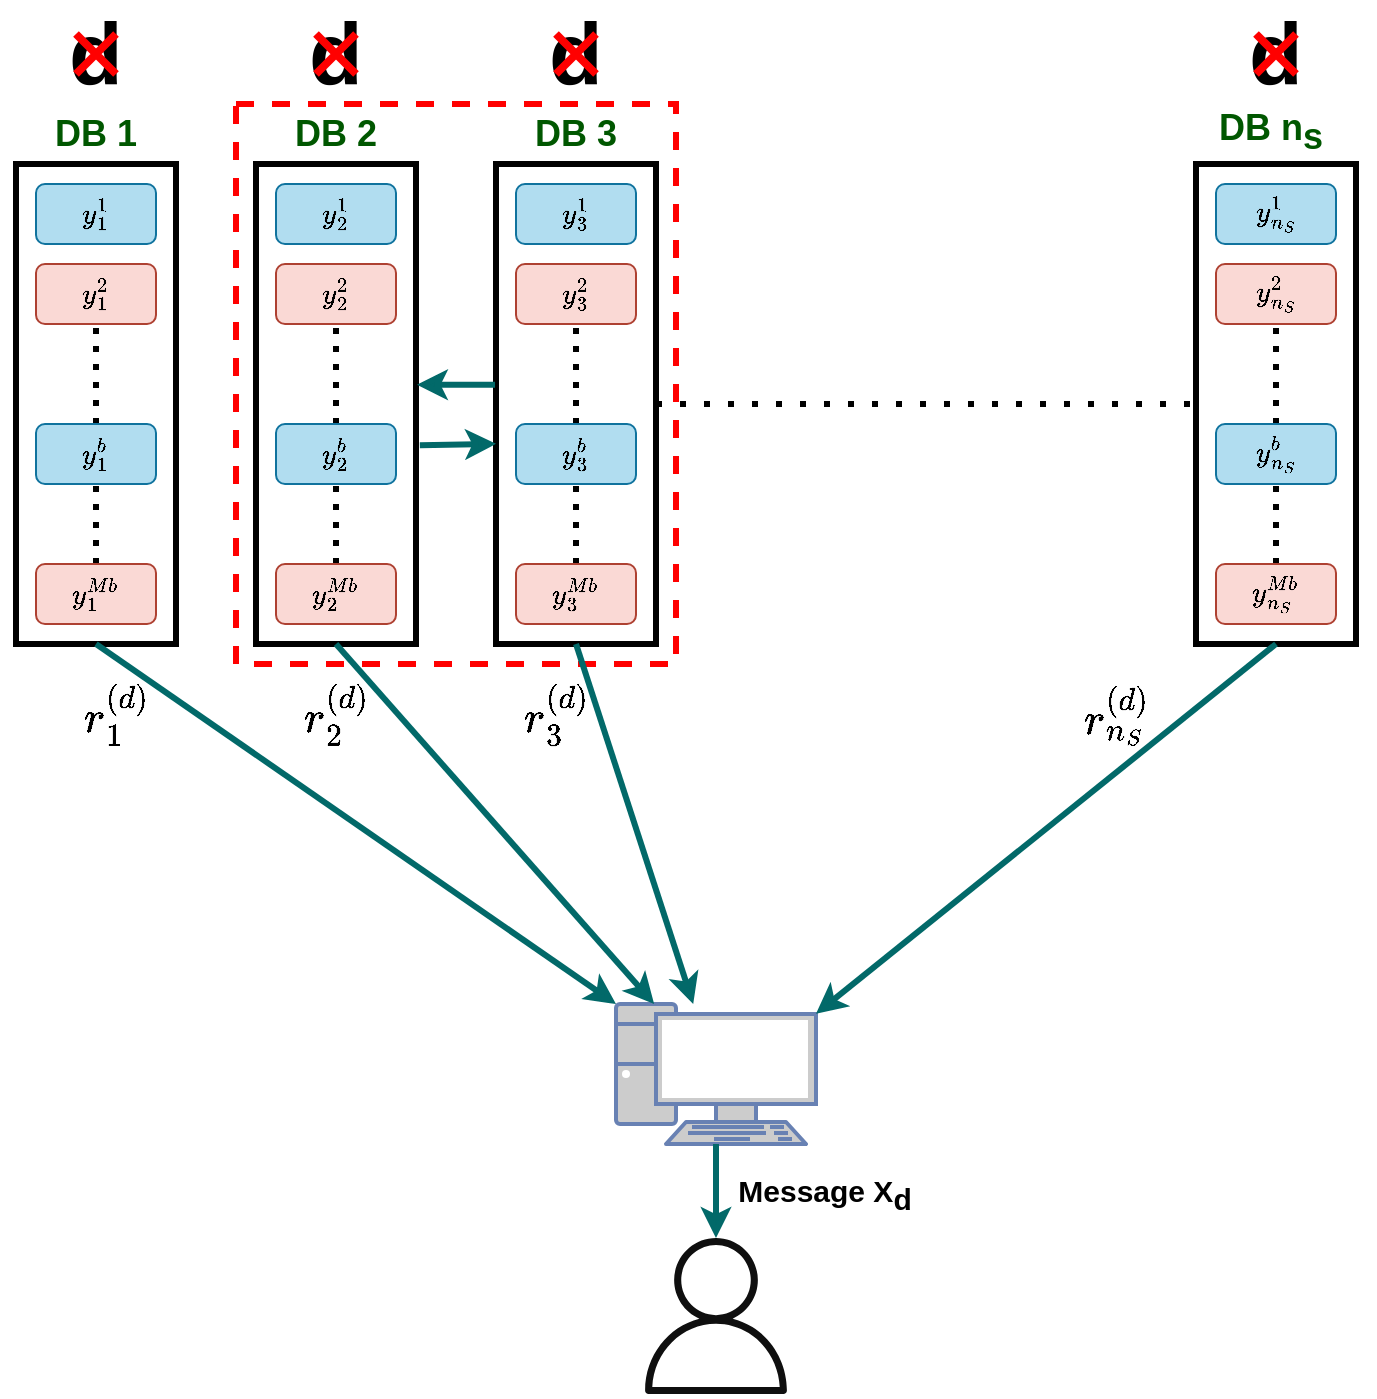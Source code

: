 <mxfile version="21.5.0" type="github">
  <diagram name="Page-1" id="GnPQn5ZTnlVgDJK1w0f3">
    <mxGraphModel dx="1434" dy="779" grid="1" gridSize="10" guides="1" tooltips="1" connect="1" arrows="1" fold="1" page="1" pageScale="1" pageWidth="827" pageHeight="1169" background="#ffffff" math="1" shadow="0">
      <root>
        <mxCell id="0" />
        <mxCell id="1" parent="0" />
        <mxCell id="-i0w6PKSg4TW8o5FQWR9-1" value="" style="rounded=0;whiteSpace=wrap;html=1;strokeColor=#000000;fillColor=none;strokeWidth=3;" parent="1" vertex="1">
          <mxGeometry x="40" y="120" width="80" height="240" as="geometry" />
        </mxCell>
        <mxCell id="-i0w6PKSg4TW8o5FQWR9-2" value="&lt;font&gt;$$y_1^1$$&lt;/font&gt;" style="rounded=1;whiteSpace=wrap;html=1;strokeColor=#10739e;fillColor=#b1ddf0;strokeWidth=1;fontColor=#000000;" parent="1" vertex="1">
          <mxGeometry x="50" y="130" width="60" height="30" as="geometry" />
        </mxCell>
        <mxCell id="-i0w6PKSg4TW8o5FQWR9-6" value="$$y_{1}^{2}$$" style="rounded=1;whiteSpace=wrap;html=1;strokeColor=#ae4132;fillColor=#fad9d5;strokeWidth=1;fontColor=#000000;" parent="1" vertex="1">
          <mxGeometry x="50" y="170" width="60" height="30" as="geometry" />
        </mxCell>
        <mxCell id="-i0w6PKSg4TW8o5FQWR9-7" value="" style="endArrow=none;dashed=1;html=1;rounded=0;strokeColor=#000000;entryX=0.5;entryY=1;entryDx=0;entryDy=0;exitX=0.5;exitY=0;exitDx=0;exitDy=0;dashPattern=1 2;strokeWidth=3;targetPerimeterSpacing=0;endSize=6;" parent="1" source="-i0w6PKSg4TW8o5FQWR9-8" target="-i0w6PKSg4TW8o5FQWR9-6" edge="1">
          <mxGeometry width="50" height="50" relative="1" as="geometry">
            <mxPoint x="50" y="330" as="sourcePoint" />
            <mxPoint x="100" y="220" as="targetPoint" />
          </mxGeometry>
        </mxCell>
        <mxCell id="-i0w6PKSg4TW8o5FQWR9-8" value="$$y_{1}^{b}$$" style="rounded=1;whiteSpace=wrap;html=1;strokeColor=#10739e;fillColor=#b1ddf0;strokeWidth=1;fontColor=#000000;" parent="1" vertex="1">
          <mxGeometry x="50" y="250" width="60" height="30" as="geometry" />
        </mxCell>
        <mxCell id="-i0w6PKSg4TW8o5FQWR9-9" value="" style="endArrow=none;dashed=1;html=1;rounded=0;strokeColor=#000000;exitX=0.5;exitY=0;exitDx=0;exitDy=0;dashPattern=1 2;strokeWidth=3;targetPerimeterSpacing=0;endSize=6;entryX=0.5;entryY=1;entryDx=0;entryDy=0;" parent="1" source="-i0w6PKSg4TW8o5FQWR9-10" target="-i0w6PKSg4TW8o5FQWR9-8" edge="1">
          <mxGeometry width="50" height="50" relative="1" as="geometry">
            <mxPoint x="50" y="400" as="sourcePoint" />
            <mxPoint x="70" y="290" as="targetPoint" />
          </mxGeometry>
        </mxCell>
        <mxCell id="-i0w6PKSg4TW8o5FQWR9-10" value="$$y_{1}^{Mb}$$" style="rounded=1;whiteSpace=wrap;html=1;strokeColor=#ae4132;fillColor=#fad9d5;strokeWidth=1;fontColor=#000000;" parent="1" vertex="1">
          <mxGeometry x="50" y="320" width="60" height="30" as="geometry" />
        </mxCell>
        <mxCell id="-i0w6PKSg4TW8o5FQWR9-11" value="" style="rounded=0;whiteSpace=wrap;html=1;strokeColor=#000000;fillColor=none;strokeWidth=3;" parent="1" vertex="1">
          <mxGeometry x="160" y="120" width="80" height="240" as="geometry" />
        </mxCell>
        <mxCell id="-i0w6PKSg4TW8o5FQWR9-12" value="$$y_{2}^{1}$$" style="rounded=1;whiteSpace=wrap;html=1;strokeColor=#10739e;fillColor=#b1ddf0;strokeWidth=1;fontColor=#000000;" parent="1" vertex="1">
          <mxGeometry x="170" y="130" width="60" height="30" as="geometry" />
        </mxCell>
        <mxCell id="-i0w6PKSg4TW8o5FQWR9-13" value="$$y_{2}^{2}$$" style="rounded=1;whiteSpace=wrap;html=1;strokeColor=#ae4132;fillColor=#fad9d5;strokeWidth=1;fontColor=#000000;" parent="1" vertex="1">
          <mxGeometry x="170" y="170" width="60" height="30" as="geometry" />
        </mxCell>
        <mxCell id="-i0w6PKSg4TW8o5FQWR9-14" value="" style="endArrow=none;dashed=1;html=1;rounded=0;strokeColor=#000000;entryX=0.5;entryY=1;entryDx=0;entryDy=0;exitX=0.5;exitY=0;exitDx=0;exitDy=0;dashPattern=1 2;strokeWidth=3;targetPerimeterSpacing=0;endSize=6;" parent="1" source="-i0w6PKSg4TW8o5FQWR9-15" target="-i0w6PKSg4TW8o5FQWR9-13" edge="1">
          <mxGeometry width="50" height="50" relative="1" as="geometry">
            <mxPoint x="170" y="330" as="sourcePoint" />
            <mxPoint x="220" y="220" as="targetPoint" />
          </mxGeometry>
        </mxCell>
        <mxCell id="-i0w6PKSg4TW8o5FQWR9-15" value="$$y_{2}^{b}$$" style="rounded=1;whiteSpace=wrap;html=1;strokeColor=#10739e;fillColor=#b1ddf0;strokeWidth=1;fontColor=#000000;" parent="1" vertex="1">
          <mxGeometry x="170" y="250" width="60" height="30" as="geometry" />
        </mxCell>
        <mxCell id="-i0w6PKSg4TW8o5FQWR9-16" value="" style="endArrow=none;dashed=1;html=1;rounded=0;strokeColor=#000000;exitX=0.5;exitY=0;exitDx=0;exitDy=0;dashPattern=1 2;strokeWidth=3;targetPerimeterSpacing=0;endSize=6;entryX=0.5;entryY=1;entryDx=0;entryDy=0;" parent="1" source="-i0w6PKSg4TW8o5FQWR9-17" target="-i0w6PKSg4TW8o5FQWR9-15" edge="1">
          <mxGeometry width="50" height="50" relative="1" as="geometry">
            <mxPoint x="170" y="400" as="sourcePoint" />
            <mxPoint x="190" y="290" as="targetPoint" />
          </mxGeometry>
        </mxCell>
        <mxCell id="-i0w6PKSg4TW8o5FQWR9-17" value="$$y_{2}^{Mb}$$" style="rounded=1;whiteSpace=wrap;html=1;strokeColor=#ae4132;fillColor=#fad9d5;strokeWidth=1;fontColor=#000000;" parent="1" vertex="1">
          <mxGeometry x="170" y="320" width="60" height="30" as="geometry" />
        </mxCell>
        <mxCell id="-i0w6PKSg4TW8o5FQWR9-18" value="" style="rounded=0;whiteSpace=wrap;html=1;strokeColor=#000000;fillColor=none;strokeWidth=3;" parent="1" vertex="1">
          <mxGeometry x="280" y="120" width="80" height="240" as="geometry" />
        </mxCell>
        <mxCell id="-i0w6PKSg4TW8o5FQWR9-19" value="$$y_{3}^{1}$$" style="rounded=1;whiteSpace=wrap;html=1;strokeColor=#10739e;fillColor=#b1ddf0;strokeWidth=1;fontColor=#000000;" parent="1" vertex="1">
          <mxGeometry x="290" y="130" width="60" height="30" as="geometry" />
        </mxCell>
        <mxCell id="-i0w6PKSg4TW8o5FQWR9-20" value="$$y_{3}^{2}$$" style="rounded=1;whiteSpace=wrap;html=1;strokeColor=#ae4132;fillColor=#fad9d5;strokeWidth=1;fontColor=#000000;" parent="1" vertex="1">
          <mxGeometry x="290" y="170" width="60" height="30" as="geometry" />
        </mxCell>
        <mxCell id="-i0w6PKSg4TW8o5FQWR9-21" value="" style="endArrow=none;dashed=1;html=1;rounded=0;strokeColor=#000000;entryX=0.5;entryY=1;entryDx=0;entryDy=0;exitX=0.5;exitY=0;exitDx=0;exitDy=0;dashPattern=1 2;strokeWidth=3;targetPerimeterSpacing=0;endSize=6;" parent="1" source="-i0w6PKSg4TW8o5FQWR9-22" target="-i0w6PKSg4TW8o5FQWR9-20" edge="1">
          <mxGeometry width="50" height="50" relative="1" as="geometry">
            <mxPoint x="290" y="330" as="sourcePoint" />
            <mxPoint x="340" y="220" as="targetPoint" />
          </mxGeometry>
        </mxCell>
        <mxCell id="-i0w6PKSg4TW8o5FQWR9-22" value="$$y_{3}^{b}$$" style="rounded=1;whiteSpace=wrap;html=1;strokeColor=#10739e;fillColor=#b1ddf0;strokeWidth=1;fontColor=#000000;" parent="1" vertex="1">
          <mxGeometry x="290" y="250" width="60" height="30" as="geometry" />
        </mxCell>
        <mxCell id="-i0w6PKSg4TW8o5FQWR9-23" value="" style="endArrow=none;dashed=1;html=1;rounded=0;strokeColor=#000000;exitX=0.5;exitY=0;exitDx=0;exitDy=0;dashPattern=1 2;strokeWidth=3;targetPerimeterSpacing=0;endSize=6;entryX=0.5;entryY=1;entryDx=0;entryDy=0;" parent="1" source="-i0w6PKSg4TW8o5FQWR9-24" target="-i0w6PKSg4TW8o5FQWR9-22" edge="1">
          <mxGeometry width="50" height="50" relative="1" as="geometry">
            <mxPoint x="290" y="400" as="sourcePoint" />
            <mxPoint x="310" y="290" as="targetPoint" />
          </mxGeometry>
        </mxCell>
        <mxCell id="-i0w6PKSg4TW8o5FQWR9-24" value="$$y_{3}^{Mb}$$" style="rounded=1;whiteSpace=wrap;html=1;strokeColor=#ae4132;fillColor=#fad9d5;strokeWidth=1;fontColor=#000000;" parent="1" vertex="1">
          <mxGeometry x="290" y="320" width="60" height="30" as="geometry" />
        </mxCell>
        <mxCell id="-i0w6PKSg4TW8o5FQWR9-25" value="" style="rounded=0;whiteSpace=wrap;html=1;strokeColor=#000000;fillColor=none;strokeWidth=3;" parent="1" vertex="1">
          <mxGeometry x="630" y="120" width="80" height="240" as="geometry" />
        </mxCell>
        <mxCell id="-i0w6PKSg4TW8o5FQWR9-26" value="$$y_{n_S}^{1}$$" style="rounded=1;whiteSpace=wrap;html=1;strokeColor=#10739e;fillColor=#b1ddf0;strokeWidth=1;fontColor=#000000;" parent="1" vertex="1">
          <mxGeometry x="640" y="130" width="60" height="30" as="geometry" />
        </mxCell>
        <mxCell id="-i0w6PKSg4TW8o5FQWR9-27" value="$$y_{n_S}^{2}$$" style="rounded=1;whiteSpace=wrap;html=1;strokeColor=#ae4132;fillColor=#fad9d5;strokeWidth=1;fontColor=#000000;" parent="1" vertex="1">
          <mxGeometry x="640" y="170" width="60" height="30" as="geometry" />
        </mxCell>
        <mxCell id="-i0w6PKSg4TW8o5FQWR9-28" value="" style="endArrow=none;dashed=1;html=1;rounded=0;strokeColor=#000000;entryX=0.5;entryY=1;entryDx=0;entryDy=0;exitX=0.5;exitY=0;exitDx=0;exitDy=0;dashPattern=1 2;strokeWidth=3;targetPerimeterSpacing=0;endSize=6;" parent="1" source="-i0w6PKSg4TW8o5FQWR9-29" target="-i0w6PKSg4TW8o5FQWR9-27" edge="1">
          <mxGeometry width="50" height="50" relative="1" as="geometry">
            <mxPoint x="640" y="330" as="sourcePoint" />
            <mxPoint x="690" y="220" as="targetPoint" />
          </mxGeometry>
        </mxCell>
        <mxCell id="-i0w6PKSg4TW8o5FQWR9-29" value="$$y_{n_S}^{b}$$" style="rounded=1;whiteSpace=wrap;html=1;strokeColor=#10739e;fillColor=#b1ddf0;strokeWidth=1;fontColor=#000000;" parent="1" vertex="1">
          <mxGeometry x="640" y="250" width="60" height="30" as="geometry" />
        </mxCell>
        <mxCell id="-i0w6PKSg4TW8o5FQWR9-30" value="" style="endArrow=none;dashed=1;html=1;rounded=0;strokeColor=#000000;exitX=0.5;exitY=0;exitDx=0;exitDy=0;dashPattern=1 2;strokeWidth=3;targetPerimeterSpacing=0;endSize=6;entryX=0.5;entryY=1;entryDx=0;entryDy=0;" parent="1" source="-i0w6PKSg4TW8o5FQWR9-31" target="-i0w6PKSg4TW8o5FQWR9-29" edge="1">
          <mxGeometry width="50" height="50" relative="1" as="geometry">
            <mxPoint x="640" y="400" as="sourcePoint" />
            <mxPoint x="660" y="290" as="targetPoint" />
          </mxGeometry>
        </mxCell>
        <mxCell id="-i0w6PKSg4TW8o5FQWR9-31" value="$$y_{n_S}^{Mb}$$" style="rounded=1;whiteSpace=wrap;html=1;strokeColor=#ae4132;fillColor=#fad9d5;strokeWidth=1;fontColor=#000000;" parent="1" vertex="1">
          <mxGeometry x="640" y="320" width="60" height="30" as="geometry" />
        </mxCell>
        <mxCell id="-i0w6PKSg4TW8o5FQWR9-32" value="" style="endArrow=none;dashed=1;html=1;dashPattern=1 3;strokeWidth=3;rounded=0;strokeColor=#000000;exitX=1;exitY=0.5;exitDx=0;exitDy=0;entryX=0;entryY=0.5;entryDx=0;entryDy=0;" parent="1" source="-i0w6PKSg4TW8o5FQWR9-18" target="-i0w6PKSg4TW8o5FQWR9-25" edge="1">
          <mxGeometry width="50" height="50" relative="1" as="geometry">
            <mxPoint x="390" y="310" as="sourcePoint" />
            <mxPoint x="590" y="250" as="targetPoint" />
          </mxGeometry>
        </mxCell>
        <mxCell id="-i0w6PKSg4TW8o5FQWR9-33" value="&lt;font style=&quot;font-size: 18px;&quot;&gt;DB 1&lt;/font&gt;" style="text;html=1;strokeColor=none;fillColor=none;align=center;verticalAlign=middle;whiteSpace=wrap;rounded=0;fontColor=#005700;strokeWidth=3;fontSize=18;fontStyle=1" parent="1" vertex="1">
          <mxGeometry x="50" y="90" width="60" height="30" as="geometry" />
        </mxCell>
        <mxCell id="-i0w6PKSg4TW8o5FQWR9-34" value="DB 2" style="text;html=1;strokeColor=none;fillColor=none;align=center;verticalAlign=middle;whiteSpace=wrap;rounded=0;fontColor=#005700;strokeWidth=3;fontSize=18;fontStyle=1" parent="1" vertex="1">
          <mxGeometry x="170" y="90" width="60" height="30" as="geometry" />
        </mxCell>
        <mxCell id="-i0w6PKSg4TW8o5FQWR9-35" value="DB 3" style="text;html=1;strokeColor=none;fillColor=none;align=center;verticalAlign=middle;whiteSpace=wrap;rounded=0;fontColor=#005700;strokeWidth=3;fontSize=18;fontStyle=1" parent="1" vertex="1">
          <mxGeometry x="290" y="90" width="60" height="30" as="geometry" />
        </mxCell>
        <mxCell id="-i0w6PKSg4TW8o5FQWR9-36" value="DB &lt;span style=&quot;font-size: 18px;&quot;&gt;n&lt;/span&gt;&lt;sub style=&quot;font-size: 18px;&quot;&gt;&lt;span style=&quot;font-size: 18px;&quot;&gt;s&lt;/span&gt;&amp;nbsp;&lt;/sub&gt;" style="text;html=1;strokeColor=none;fillColor=none;align=center;verticalAlign=middle;whiteSpace=wrap;rounded=0;fontColor=#005700;strokeWidth=3;fontSize=18;fontStyle=1" parent="1" vertex="1">
          <mxGeometry x="640" y="90" width="60" height="30" as="geometry" />
        </mxCell>
        <mxCell id="P5K5muQRinviXdcs4ny0-1" value="" style="rounded=0;whiteSpace=wrap;html=1;strokeColor=#FF0000;fillColor=none;dashed=1;strokeWidth=3;" parent="1" vertex="1">
          <mxGeometry x="150" y="90" width="220" height="280" as="geometry" />
        </mxCell>
        <mxCell id="P5K5muQRinviXdcs4ny0-6" value="" style="sketch=0;outlineConnect=0;fontColor=#333333;fillColor=#0f0f0f;strokeColor=#666666;dashed=0;verticalLabelPosition=bottom;verticalAlign=top;align=center;html=1;fontSize=12;fontStyle=0;aspect=fixed;pointerEvents=1;shape=mxgraph.aws4.user;strokeWidth=3;" parent="1" vertex="1">
          <mxGeometry x="351" y="657" width="78" height="78" as="geometry" />
        </mxCell>
        <mxCell id="P5K5muQRinviXdcs4ny0-7" value="" style="fontColor=#0066CC;verticalAlign=top;verticalLabelPosition=bottom;labelPosition=center;align=center;html=1;outlineConnect=0;fillColor=#CCCCCC;strokeColor=#6881B3;gradientColor=none;gradientDirection=north;strokeWidth=3;shape=mxgraph.networks.pc;" parent="1" vertex="1">
          <mxGeometry x="340" y="540" width="100" height="70" as="geometry" />
        </mxCell>
        <mxCell id="P5K5muQRinviXdcs4ny0-8" value="" style="endArrow=classic;html=1;rounded=0;strokeWidth=3;strokeColor=#026969;" parent="1" source="P5K5muQRinviXdcs4ny0-7" target="P5K5muQRinviXdcs4ny0-6" edge="1">
          <mxGeometry width="50" height="50" relative="1" as="geometry">
            <mxPoint x="396" y="690" as="sourcePoint" />
            <mxPoint x="510" y="620" as="targetPoint" />
          </mxGeometry>
        </mxCell>
        <mxCell id="P5K5muQRinviXdcs4ny0-18" value="" style="endArrow=classic;html=1;rounded=0;strokeColor=#026969;strokeWidth=3;exitX=0.5;exitY=1;exitDx=0;exitDy=0;entryX=1;entryY=0.07;entryDx=0;entryDy=0;entryPerimeter=0;" parent="1" source="-i0w6PKSg4TW8o5FQWR9-25" target="P5K5muQRinviXdcs4ny0-7" edge="1">
          <mxGeometry width="50" height="50" relative="1" as="geometry">
            <mxPoint x="470" y="530" as="sourcePoint" />
            <mxPoint x="680" y="420" as="targetPoint" />
          </mxGeometry>
        </mxCell>
        <mxCell id="P5K5muQRinviXdcs4ny0-19" value="" style="endArrow=classic;html=1;rounded=0;strokeColor=#026969;strokeWidth=3;exitX=0.5;exitY=1;exitDx=0;exitDy=0;" parent="1" source="-i0w6PKSg4TW8o5FQWR9-11" target="P5K5muQRinviXdcs4ny0-7" edge="1">
          <mxGeometry width="50" height="50" relative="1" as="geometry">
            <mxPoint x="210" y="460" as="sourcePoint" />
            <mxPoint x="150" y="490" as="targetPoint" />
          </mxGeometry>
        </mxCell>
        <mxCell id="P5K5muQRinviXdcs4ny0-20" value="" style="endArrow=classic;html=1;rounded=0;strokeColor=#026969;strokeWidth=3;exitX=0.5;exitY=1;exitDx=0;exitDy=0;entryX=0;entryY=0;entryDx=0;entryDy=0;entryPerimeter=0;" parent="1" source="-i0w6PKSg4TW8o5FQWR9-1" target="P5K5muQRinviXdcs4ny0-7" edge="1">
          <mxGeometry width="50" height="50" relative="1" as="geometry">
            <mxPoint x="280" y="550" as="sourcePoint" />
            <mxPoint x="90" y="510" as="targetPoint" />
          </mxGeometry>
        </mxCell>
        <mxCell id="P5K5muQRinviXdcs4ny0-21" value="" style="endArrow=classic;html=1;rounded=0;strokeColor=#026969;strokeWidth=3;exitX=0.5;exitY=1;exitDx=0;exitDy=0;" parent="1" source="-i0w6PKSg4TW8o5FQWR9-18" target="P5K5muQRinviXdcs4ny0-7" edge="1">
          <mxGeometry width="50" height="50" relative="1" as="geometry">
            <mxPoint x="380" y="540" as="sourcePoint" />
            <mxPoint x="310" y="420" as="targetPoint" />
          </mxGeometry>
        </mxCell>
        <mxCell id="P5K5muQRinviXdcs4ny0-36" value="" style="endArrow=classic;html=1;rounded=0;strokeColor=#026969;strokeWidth=3;entryX=0;entryY=0.583;entryDx=0;entryDy=0;entryPerimeter=0;exitX=1.024;exitY=0.586;exitDx=0;exitDy=0;exitPerimeter=0;" parent="1" source="-i0w6PKSg4TW8o5FQWR9-11" target="-i0w6PKSg4TW8o5FQWR9-18" edge="1">
          <mxGeometry width="50" height="50" relative="1" as="geometry">
            <mxPoint x="250" y="270" as="sourcePoint" />
            <mxPoint x="270" y="260" as="targetPoint" />
          </mxGeometry>
        </mxCell>
        <mxCell id="P5K5muQRinviXdcs4ny0-37" value="" style="endArrow=classic;html=1;rounded=0;strokeColor=#026969;strokeWidth=3;entryX=1.006;entryY=0.46;entryDx=0;entryDy=0;entryPerimeter=0;exitX=-0.006;exitY=0.46;exitDx=0;exitDy=0;exitPerimeter=0;" parent="1" source="-i0w6PKSg4TW8o5FQWR9-18" target="-i0w6PKSg4TW8o5FQWR9-11" edge="1">
          <mxGeometry width="50" height="50" relative="1" as="geometry">
            <mxPoint x="252" y="271" as="sourcePoint" />
            <mxPoint x="290" y="270" as="targetPoint" />
          </mxGeometry>
        </mxCell>
        <mxCell id="P5K5muQRinviXdcs4ny0-38" value="d" style="text;html=1;fillColor=none;align=center;verticalAlign=middle;whiteSpace=wrap;rounded=0;fontColor=#000000;fontSize=44;fontStyle=1;strokeWidth=4;" parent="1" vertex="1">
          <mxGeometry x="300" y="50" width="40" height="30" as="geometry" />
        </mxCell>
        <mxCell id="P5K5muQRinviXdcs4ny0-39" value="" style="shape=mxgraph.sysml.x;strokeColor=#FF0000;strokeWidth=4;fontSize=44;" parent="1" vertex="1">
          <mxGeometry x="310" y="55" width="20" height="20" as="geometry" />
        </mxCell>
        <mxCell id="P5K5muQRinviXdcs4ny0-40" value="d" style="text;html=1;fillColor=none;align=center;verticalAlign=middle;whiteSpace=wrap;rounded=0;fontColor=#000000;fontSize=44;fontStyle=1;strokeWidth=4;" parent="1" vertex="1">
          <mxGeometry x="180" y="50" width="40" height="30" as="geometry" />
        </mxCell>
        <mxCell id="P5K5muQRinviXdcs4ny0-41" value="" style="shape=mxgraph.sysml.x;strokeColor=#FF0000;strokeWidth=4;fontSize=44;" parent="1" vertex="1">
          <mxGeometry x="190" y="55" width="20" height="20" as="geometry" />
        </mxCell>
        <mxCell id="P5K5muQRinviXdcs4ny0-42" value="d" style="text;html=1;fillColor=none;align=center;verticalAlign=middle;whiteSpace=wrap;rounded=0;fontColor=#000000;fontSize=44;fontStyle=1;strokeWidth=4;" parent="1" vertex="1">
          <mxGeometry x="60" y="50" width="40" height="30" as="geometry" />
        </mxCell>
        <mxCell id="P5K5muQRinviXdcs4ny0-43" value="" style="shape=mxgraph.sysml.x;strokeColor=#FF0000;strokeWidth=4;fontSize=44;" parent="1" vertex="1">
          <mxGeometry x="70" y="55" width="20" height="20" as="geometry" />
        </mxCell>
        <mxCell id="P5K5muQRinviXdcs4ny0-44" value="d" style="text;html=1;fillColor=none;align=center;verticalAlign=middle;whiteSpace=wrap;rounded=0;fontColor=#000000;fontSize=44;fontStyle=1;strokeWidth=4;" parent="1" vertex="1">
          <mxGeometry x="650" y="50" width="40" height="30" as="geometry" />
        </mxCell>
        <mxCell id="P5K5muQRinviXdcs4ny0-45" value="" style="shape=mxgraph.sysml.x;strokeColor=#FF0000;strokeWidth=4;fontSize=44;" parent="1" vertex="1">
          <mxGeometry x="660" y="55" width="20" height="20" as="geometry" />
        </mxCell>
        <mxCell id="xtjGL1STYTnSqkZvMCYn-4" value="Message X&lt;sub style=&quot;font-size: 15px;&quot;&gt;d&lt;/sub&gt;" style="text;html=1;strokeColor=none;fillColor=none;align=center;verticalAlign=middle;whiteSpace=wrap;rounded=0;fontColor=#000000;fontSize=15;fontStyle=1" vertex="1" parent="1">
          <mxGeometry x="400" y="620" width="89" height="30" as="geometry" />
        </mxCell>
        <mxCell id="xtjGL1STYTnSqkZvMCYn-5" value="$$r^{(d)}_1$$" style="text;html=1;strokeColor=none;fillColor=none;align=center;verticalAlign=middle;whiteSpace=wrap;rounded=0;fontColor=#000000;fontSize=19;rotation=0;" vertex="1" parent="1">
          <mxGeometry x="60" y="380" width="60" height="30" as="geometry" />
        </mxCell>
        <mxCell id="xtjGL1STYTnSqkZvMCYn-6" value="$$r^{(d)}_2$$" style="text;html=1;strokeColor=none;fillColor=none;align=center;verticalAlign=middle;whiteSpace=wrap;rounded=0;fontColor=#000000;fontSize=19;rotation=0;" vertex="1" parent="1">
          <mxGeometry x="170" y="380" width="60" height="30" as="geometry" />
        </mxCell>
        <mxCell id="xtjGL1STYTnSqkZvMCYn-7" value="$$r^{(d)}_3$$" style="text;html=1;strokeColor=none;fillColor=none;align=center;verticalAlign=middle;whiteSpace=wrap;rounded=0;fontColor=#000000;fontSize=19;rotation=0;" vertex="1" parent="1">
          <mxGeometry x="280" y="380" width="60" height="30" as="geometry" />
        </mxCell>
        <mxCell id="xtjGL1STYTnSqkZvMCYn-8" value="$$r^{(d)}_{n_S}$$" style="text;html=1;strokeColor=none;fillColor=none;align=center;verticalAlign=middle;whiteSpace=wrap;rounded=0;fontColor=#000000;fontSize=19;rotation=0;" vertex="1" parent="1">
          <mxGeometry x="560" y="380" width="60" height="30" as="geometry" />
        </mxCell>
      </root>
    </mxGraphModel>
  </diagram>
</mxfile>
